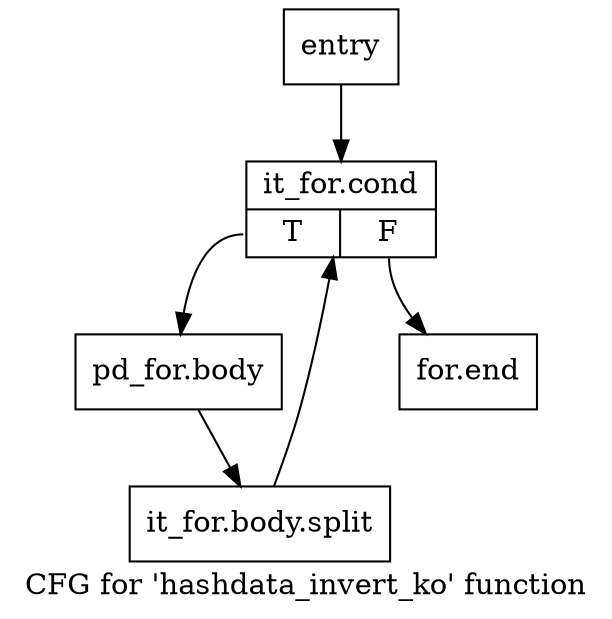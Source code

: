 digraph "CFG for 'hashdata_invert_ko' function" {
	label="CFG for 'hashdata_invert_ko' function";

	Node0x2f04be0 [shape=record,label="{entry}"];
	Node0x2f04be0 -> Node0x2f04c30;
	Node0x2f04c30 [shape=record,label="{it_for.cond|{<s0>T|<s1>F}}"];
	Node0x2f04c30:s0 -> Node0x2f04c80;
	Node0x2f04c30:s1 -> Node0x2f04cd0;
	Node0x2f04c80 [shape=record,label="{pd_for.body}"];
	Node0x2f04c80 -> Node0x1227570;
	Node0x1227570 [shape=record,label="{it_for.body.split}"];
	Node0x1227570 -> Node0x2f04c30;
	Node0x2f04cd0 [shape=record,label="{for.end}"];
}
